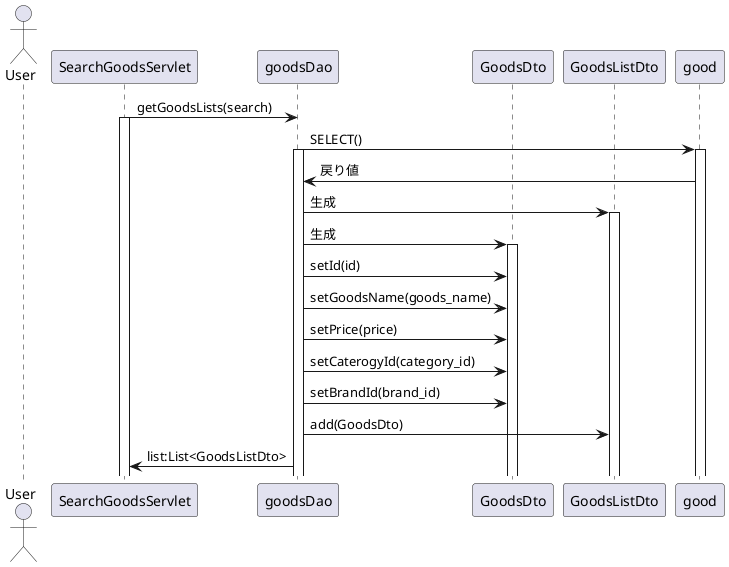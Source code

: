 @startuml
actor User
participant SearchGoodsServlet as A
participant goodsDao as B
participant GoodsDto as D
participant GoodsListDto as E
participant good as C
A -> B: getGoodsLists(search)
activate A
B -> C: SELECT()
activate C
activate B
C -> B: 戻り値
B -> E: 生成
activate E
B -> D: 生成
activate D
B -> D: setId(id)
B -> D: setGoodsName(goods_name)
B -> D: setPrice(price)
B -> D: setCaterogyId(category_id)
B -> D: setBrandId(brand_id)
B -> E: add(GoodsDto)
B -> A:list:List<GoodsListDto>
@enduml